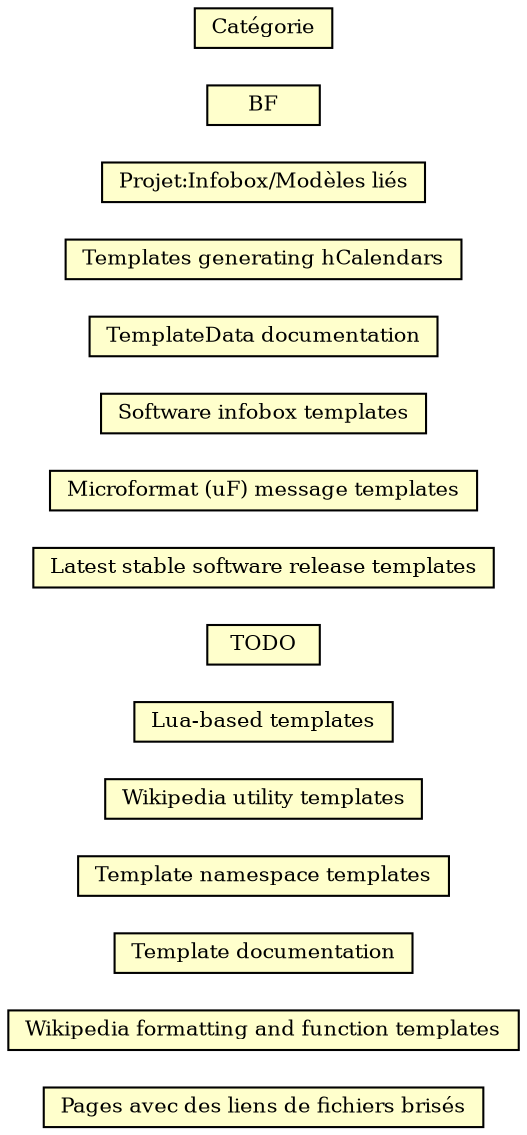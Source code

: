 digraph a {
size="8,20";
rankdir=LR;
node [height=0 style="filled", shape="box", font="Helvetica-Bold", fontsize="10", color="#00000"];
"Pages_avec_des_liens_de_fichiers_brisés" [URL="http://smw.learning-socle.org/index.php/Cat%C3%A9gorie:Pages_avec_des_liens_de_fichiers_bris%C3%A9s",peripheries=1,label="Pages avec des liens de fichiers brisés",fillcolor="#FFFFCC"];
"Wikipedia_formatting_and_function_templates" [URL="http://smw.learning-socle.org/index.php/Cat%C3%A9gorie:Wikipedia_formatting_and_function_templates",peripheries=1,label="Wikipedia formatting and function templates",fillcolor="#FFFFCC"];
"Template_documentation" [URL="http://smw.learning-socle.org/index.php/Cat%C3%A9gorie:Template_documentation",peripheries=1,label="Template documentation",fillcolor="#FFFFCC"];
"Template_namespace_templates" [URL="http://smw.learning-socle.org/index.php/Cat%C3%A9gorie:Template_namespace_templates",peripheries=1,label="Template namespace templates",fillcolor="#FFFFCC"];
"Wikipedia_utility_templates" [URL="http://smw.learning-socle.org/index.php/Cat%C3%A9gorie:Wikipedia_utility_templates",peripheries=1,label="Wikipedia utility templates",fillcolor="#FFFFCC"];
"Lua-based_templates" [URL="http://smw.learning-socle.org/index.php/Cat%C3%A9gorie:Lua-based_templates",peripheries=1,label="Lua-based templates",fillcolor="#FFFFCC"];
"TODO" [URL="http://smw.learning-socle.org/index.php/Cat%C3%A9gorie:TODO",peripheries=1,label="TODO",fillcolor="#FFFFCC"];
"Latest_stable_software_release_templates" [URL="http://smw.learning-socle.org/index.php/Cat%C3%A9gorie:Latest_stable_software_release_templates",peripheries=1,label="Latest stable software release templates",fillcolor="#FFFFCC"];
"Microformat_(uF)_message_templates" [URL="http://smw.learning-socle.org/index.php/Cat%C3%A9gorie:Microformat_(uF)_message_templates",peripheries=1,label="Microformat (uF) message templates",fillcolor="#FFFFCC"];
"Software_infobox_templates" [URL="http://smw.learning-socle.org/index.php/Cat%C3%A9gorie:Software_infobox_templates",peripheries=1,label="Software infobox templates",fillcolor="#FFFFCC"];
"TemplateData_documentation" [URL="http://smw.learning-socle.org/index.php/Cat%C3%A9gorie:TemplateData_documentation",peripheries=1,label="TemplateData documentation",fillcolor="#FFFFCC"];
"Templates_generating_hCalendars" [URL="http://smw.learning-socle.org/index.php/Cat%C3%A9gorie:Templates_generating_hCalendars",peripheries=1,label="Templates generating hCalendars",fillcolor="#FFFFCC"];
"Projet:Infobox/Modèles_liés" [URL="http://smw.learning-socle.org/index.php/Cat%C3%A9gorie:Projet:Infobox/Mod%C3%A8les_li%C3%A9s",peripheries=1,label="Projet:Infobox/Modèles liés",fillcolor="#FFFFCC"];
"BF" [URL="http://smw.learning-socle.org/index.php/Cat%C3%A9gorie:BF",peripheries=1,label="BF",fillcolor="#FFFFCC"];
"Catégorie" [URL="http://smw.learning-socle.org/index.php/Cat%C3%A9gorie:Cat%C3%A9gorie",peripheries=1,label="Catégorie",fillcolor="#FFFFCC"];
}
